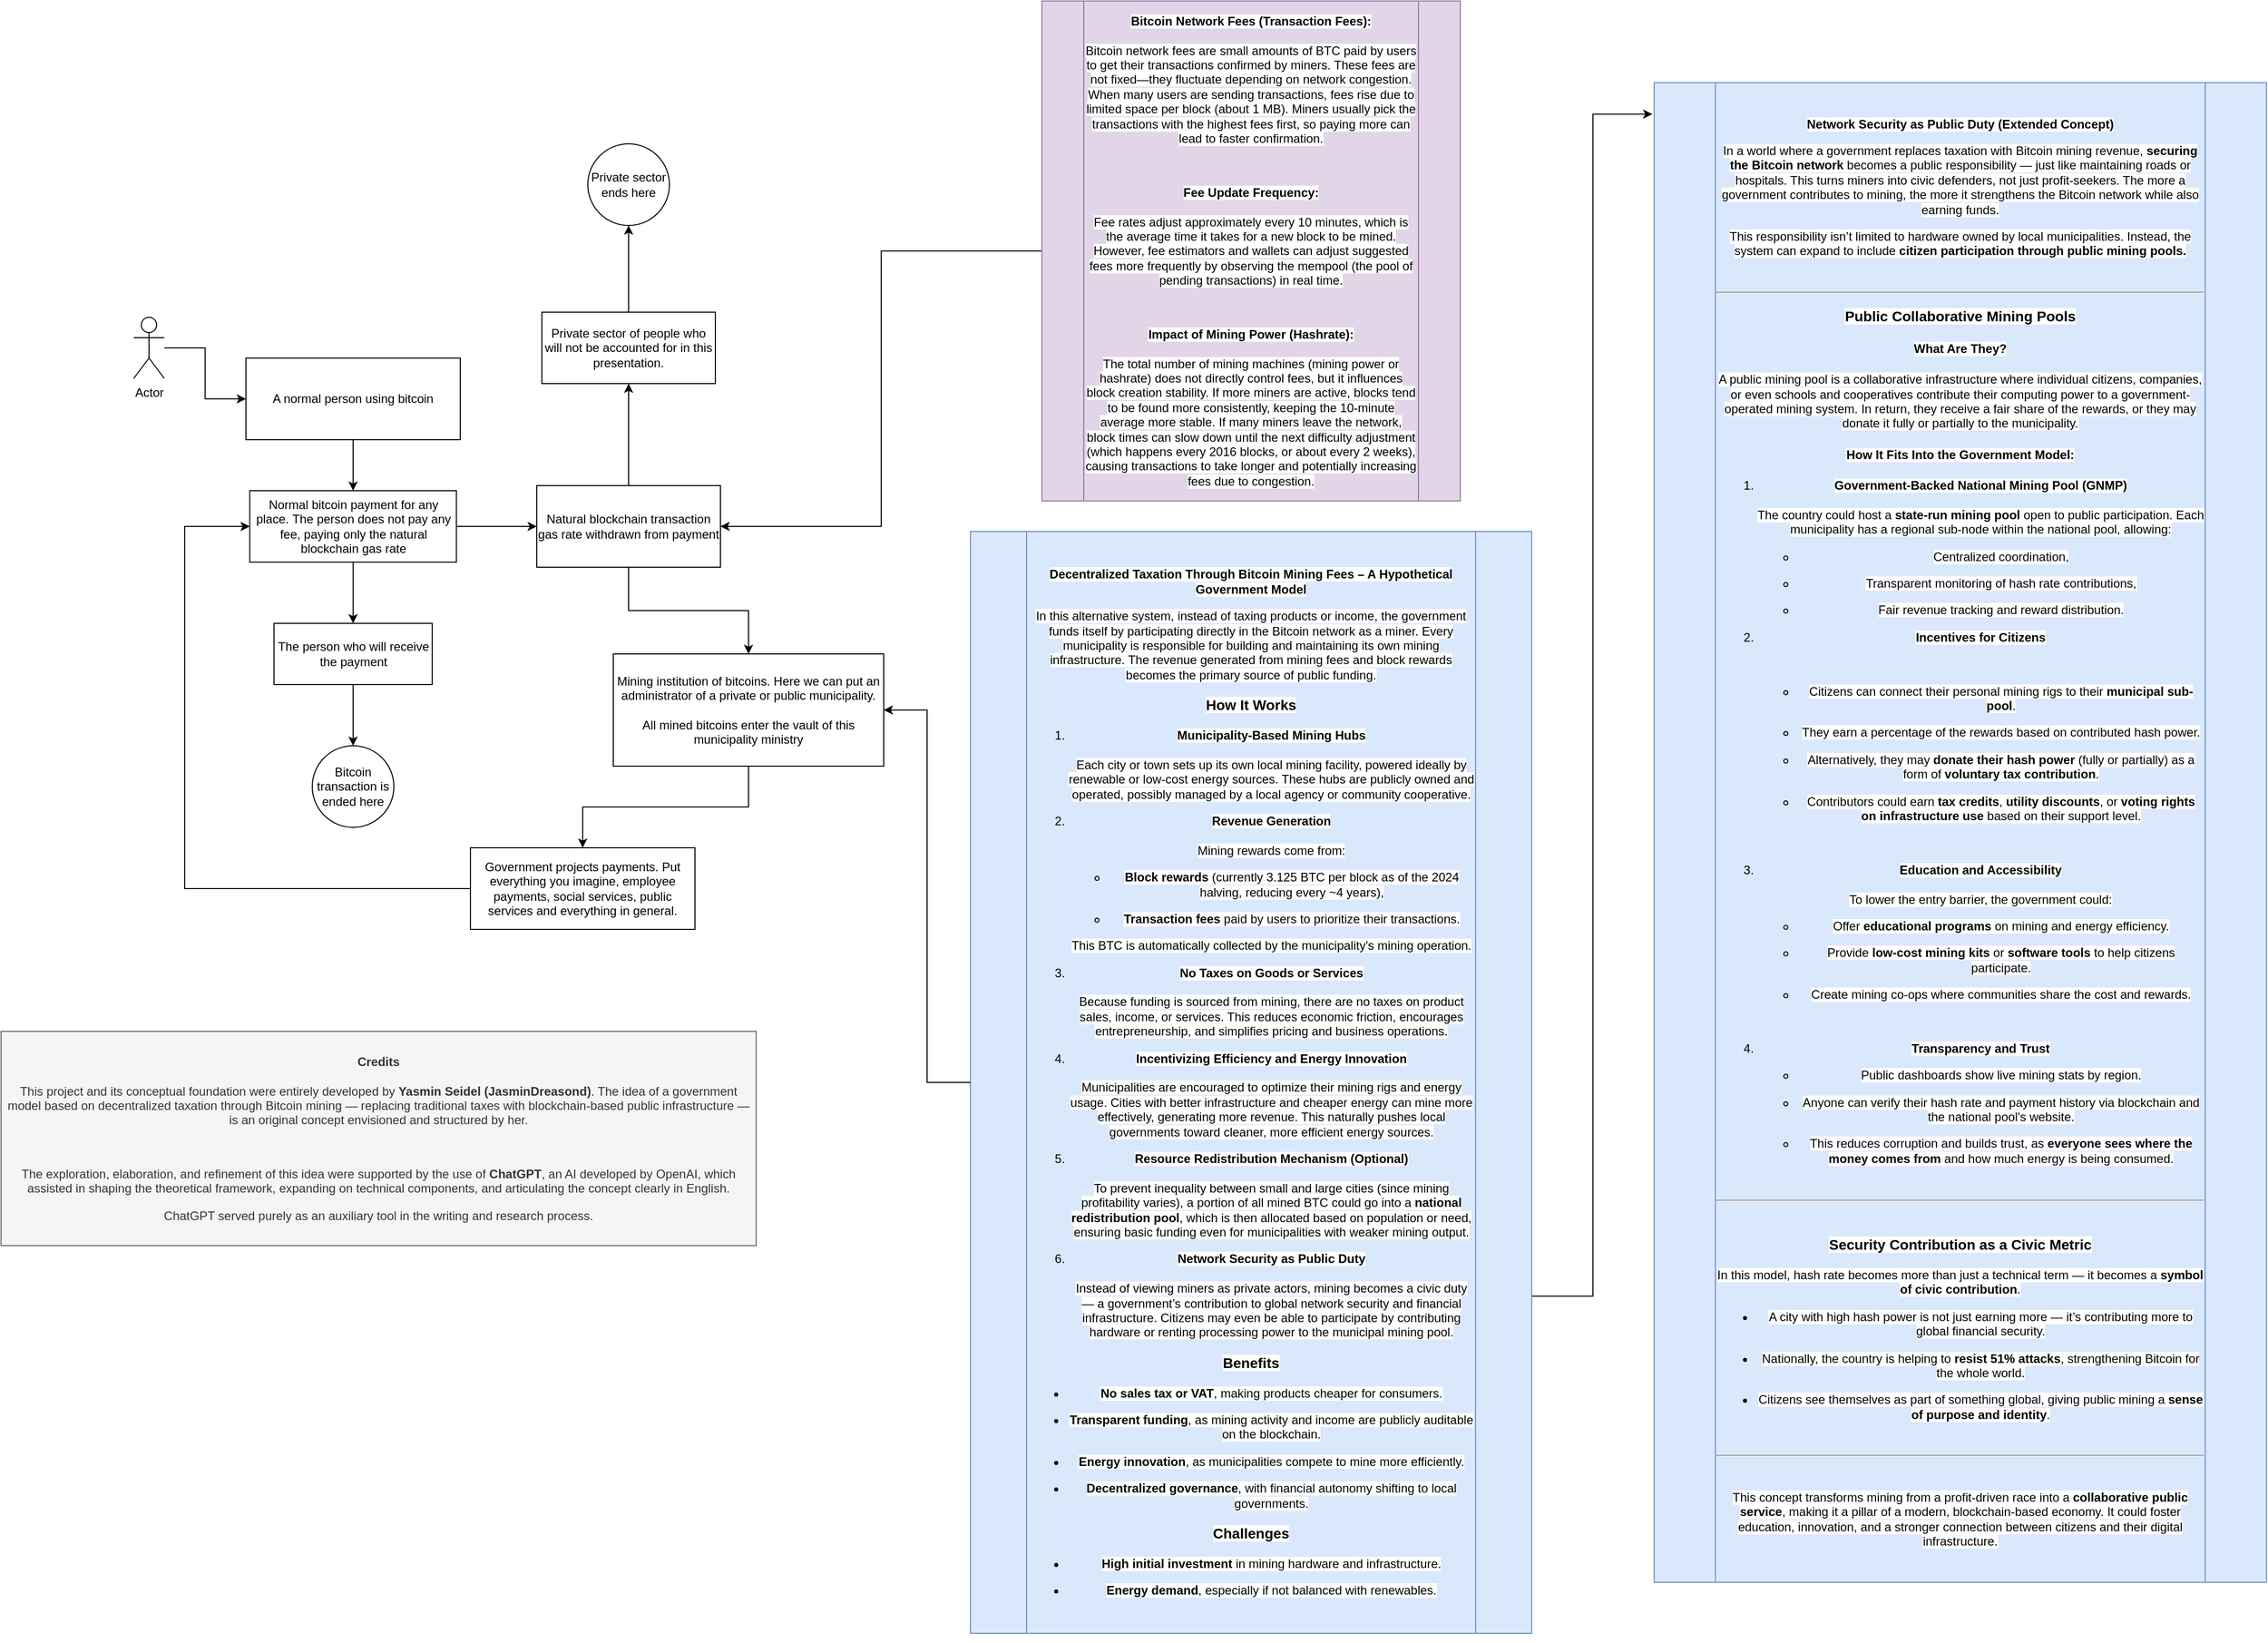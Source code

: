 <mxfile version="26.0.16">
  <diagram name="Page-1" id="_9h94Fa5iUUOn6h_M6oG">
    <mxGraphModel dx="2074" dy="1929" grid="1" gridSize="10" guides="1" tooltips="1" connect="1" arrows="1" fold="1" page="1" pageScale="1" pageWidth="850" pageHeight="1100" math="0" shadow="0">
      <root>
        <mxCell id="0" />
        <mxCell id="1" parent="0" />
        <mxCell id="l1Lvxhjas3BEqWuYBTaV-3" style="edgeStyle=orthogonalEdgeStyle;rounded=0;orthogonalLoop=1;jettySize=auto;html=1;entryX=0.5;entryY=0;entryDx=0;entryDy=0;" parent="1" source="l1Lvxhjas3BEqWuYBTaV-1" target="l1Lvxhjas3BEqWuYBTaV-2" edge="1">
          <mxGeometry relative="1" as="geometry" />
        </mxCell>
        <mxCell id="l1Lvxhjas3BEqWuYBTaV-1" value="A normal person using bitcoin" style="rounded=0;whiteSpace=wrap;html=1;" parent="1" vertex="1">
          <mxGeometry x="340" y="40" width="210" height="80" as="geometry" />
        </mxCell>
        <mxCell id="l1Lvxhjas3BEqWuYBTaV-5" style="edgeStyle=orthogonalEdgeStyle;rounded=0;orthogonalLoop=1;jettySize=auto;html=1;" parent="1" source="l1Lvxhjas3BEqWuYBTaV-2" target="l1Lvxhjas3BEqWuYBTaV-4" edge="1">
          <mxGeometry relative="1" as="geometry" />
        </mxCell>
        <mxCell id="l1Lvxhjas3BEqWuYBTaV-7" style="edgeStyle=orthogonalEdgeStyle;rounded=0;orthogonalLoop=1;jettySize=auto;html=1;entryX=0;entryY=0.5;entryDx=0;entryDy=0;" parent="1" source="l1Lvxhjas3BEqWuYBTaV-2" target="l1Lvxhjas3BEqWuYBTaV-6" edge="1">
          <mxGeometry relative="1" as="geometry" />
        </mxCell>
        <mxCell id="l1Lvxhjas3BEqWuYBTaV-2" value="Normal bitcoin payment for any place.&amp;nbsp;The person does not pay any fee,&amp;nbsp;paying only the natural blockchain gas rate" style="rounded=0;whiteSpace=wrap;html=1;" parent="1" vertex="1">
          <mxGeometry x="343.75" y="170" width="202.5" height="70" as="geometry" />
        </mxCell>
        <mxCell id="l1Lvxhjas3BEqWuYBTaV-18" style="edgeStyle=orthogonalEdgeStyle;rounded=0;orthogonalLoop=1;jettySize=auto;html=1;" parent="1" source="l1Lvxhjas3BEqWuYBTaV-4" target="l1Lvxhjas3BEqWuYBTaV-17" edge="1">
          <mxGeometry relative="1" as="geometry" />
        </mxCell>
        <mxCell id="l1Lvxhjas3BEqWuYBTaV-4" value="The person who will receive the payment" style="rounded=0;whiteSpace=wrap;html=1;" parent="1" vertex="1">
          <mxGeometry x="367.5" y="300" width="155" height="60" as="geometry" />
        </mxCell>
        <mxCell id="l1Lvxhjas3BEqWuYBTaV-9" style="edgeStyle=orthogonalEdgeStyle;rounded=0;orthogonalLoop=1;jettySize=auto;html=1;entryX=0.5;entryY=0;entryDx=0;entryDy=0;" parent="1" source="l1Lvxhjas3BEqWuYBTaV-6" target="l1Lvxhjas3BEqWuYBTaV-8" edge="1">
          <mxGeometry relative="1" as="geometry" />
        </mxCell>
        <mxCell id="l1Lvxhjas3BEqWuYBTaV-11" style="edgeStyle=orthogonalEdgeStyle;rounded=0;orthogonalLoop=1;jettySize=auto;html=1;entryX=0.5;entryY=1;entryDx=0;entryDy=0;" parent="1" source="l1Lvxhjas3BEqWuYBTaV-6" target="l1Lvxhjas3BEqWuYBTaV-10" edge="1">
          <mxGeometry relative="1" as="geometry" />
        </mxCell>
        <mxCell id="l1Lvxhjas3BEqWuYBTaV-6" value="Natural blockchain transaction gas rate withdrawn from payment" style="rounded=0;whiteSpace=wrap;html=1;" parent="1" vertex="1">
          <mxGeometry x="625" y="165" width="180" height="80" as="geometry" />
        </mxCell>
        <mxCell id="l1Lvxhjas3BEqWuYBTaV-23" style="edgeStyle=orthogonalEdgeStyle;rounded=0;orthogonalLoop=1;jettySize=auto;html=1;" parent="1" source="l1Lvxhjas3BEqWuYBTaV-8" target="l1Lvxhjas3BEqWuYBTaV-21" edge="1">
          <mxGeometry relative="1" as="geometry" />
        </mxCell>
        <mxCell id="l1Lvxhjas3BEqWuYBTaV-8" value="Mining institution of bitcoins. Here we can put an administrator of a private or public municipality.&lt;div&gt;&lt;br&gt;&lt;/div&gt;&lt;div&gt;All mined bitcoins enter the vault of this municipality&amp;nbsp;ministry&lt;/div&gt;" style="rounded=0;whiteSpace=wrap;html=1;" parent="1" vertex="1">
          <mxGeometry x="700" y="330" width="265" height="110" as="geometry" />
        </mxCell>
        <mxCell id="l1Lvxhjas3BEqWuYBTaV-13" style="edgeStyle=orthogonalEdgeStyle;rounded=0;orthogonalLoop=1;jettySize=auto;html=1;" parent="1" source="l1Lvxhjas3BEqWuYBTaV-10" target="l1Lvxhjas3BEqWuYBTaV-12" edge="1">
          <mxGeometry relative="1" as="geometry" />
        </mxCell>
        <mxCell id="l1Lvxhjas3BEqWuYBTaV-10" value="Private sector of people who will not be accounted for in this presentation." style="rounded=0;whiteSpace=wrap;html=1;" parent="1" vertex="1">
          <mxGeometry x="630" y="-5" width="170" height="70" as="geometry" />
        </mxCell>
        <mxCell id="l1Lvxhjas3BEqWuYBTaV-12" value="Private sector ends here" style="ellipse;whiteSpace=wrap;html=1;aspect=fixed;" parent="1" vertex="1">
          <mxGeometry x="675" y="-170" width="80" height="80" as="geometry" />
        </mxCell>
        <mxCell id="l1Lvxhjas3BEqWuYBTaV-16" style="edgeStyle=orthogonalEdgeStyle;rounded=0;orthogonalLoop=1;jettySize=auto;html=1;" parent="1" source="l1Lvxhjas3BEqWuYBTaV-15" target="l1Lvxhjas3BEqWuYBTaV-1" edge="1">
          <mxGeometry relative="1" as="geometry" />
        </mxCell>
        <mxCell id="l1Lvxhjas3BEqWuYBTaV-15" value="Actor" style="shape=umlActor;verticalLabelPosition=bottom;verticalAlign=top;html=1;outlineConnect=0;" parent="1" vertex="1">
          <mxGeometry x="230" width="30" height="60" as="geometry" />
        </mxCell>
        <mxCell id="l1Lvxhjas3BEqWuYBTaV-17" value="Bitcoin transaction is ended here" style="ellipse;whiteSpace=wrap;html=1;aspect=fixed;" parent="1" vertex="1">
          <mxGeometry x="405" y="420" width="80" height="80" as="geometry" />
        </mxCell>
        <mxCell id="l1Lvxhjas3BEqWuYBTaV-24" style="edgeStyle=orthogonalEdgeStyle;rounded=0;orthogonalLoop=1;jettySize=auto;html=1;entryX=0;entryY=0.5;entryDx=0;entryDy=0;" parent="1" source="l1Lvxhjas3BEqWuYBTaV-21" target="l1Lvxhjas3BEqWuYBTaV-2" edge="1">
          <mxGeometry relative="1" as="geometry">
            <Array as="points">
              <mxPoint x="280" y="560" />
              <mxPoint x="280" y="205" />
            </Array>
          </mxGeometry>
        </mxCell>
        <mxCell id="l1Lvxhjas3BEqWuYBTaV-21" value="Government projects payments.&amp;nbsp;Put everything you imagine, employee payments, social services, public services and everything in general." style="rounded=0;whiteSpace=wrap;html=1;" parent="1" vertex="1">
          <mxGeometry x="560" y="520" width="220" height="80" as="geometry" />
        </mxCell>
        <mxCell id="l1Lvxhjas3BEqWuYBTaV-26" style="edgeStyle=orthogonalEdgeStyle;rounded=0;orthogonalLoop=1;jettySize=auto;html=1;" parent="1" source="l1Lvxhjas3BEqWuYBTaV-25" target="l1Lvxhjas3BEqWuYBTaV-6" edge="1">
          <mxGeometry relative="1" as="geometry" />
        </mxCell>
        <mxCell id="l1Lvxhjas3BEqWuYBTaV-25" value="&lt;div&gt;&lt;p class=&quot;&quot; data-end=&quot;581&quot; data-start=&quot;144&quot;&gt;&lt;span style=&quot;background-color: light-dark(#ffffff, var(--ge-dark-color, #121212));&quot;&gt;&lt;strong data-end=&quot;188&quot; data-start=&quot;144&quot;&gt;Bitcoin Network Fees (Transaction Fees):&lt;/strong&gt;&lt;br data-end=&quot;191&quot; data-start=&quot;188&quot;&gt;&lt;br&gt;Bitcoin network fees are small amounts of BTC paid by users to get their transactions confirmed by miners. These fees are not fixed—they fluctuate depending on network congestion. When many users are sending transactions, fees rise due to limited space per block (about 1 MB). Miners usually pick the transactions with the highest fees first, so paying more can lead to faster confirmation.&lt;/span&gt;&lt;/p&gt;&lt;span style=&quot;background-color: light-dark(#ffffff, var(--ge-dark-color, #121212));&quot;&gt;&lt;br&gt;&lt;/span&gt;&lt;p class=&quot;&quot; data-end=&quot;875&quot; data-start=&quot;583&quot;&gt;&lt;span style=&quot;background-color: light-dark(#ffffff, var(--ge-dark-color, #121212));&quot;&gt;&lt;strong data-end=&quot;608&quot; data-start=&quot;583&quot;&gt;Fee Update Frequency:&lt;/strong&gt;&lt;br data-end=&quot;611&quot; data-start=&quot;608&quot;&gt;&lt;br&gt;Fee rates adjust approximately every 10 minutes, which is the average time it takes for a new block to be mined. However, fee estimators and wallets can adjust suggested fees more frequently by observing the mempool (the pool of pending transactions) in real time.&lt;/span&gt;&lt;/p&gt;&lt;span style=&quot;background-color: light-dark(#ffffff, var(--ge-dark-color, #121212));&quot;&gt;&lt;br&gt;&lt;/span&gt;&lt;p class=&quot;&quot; data-end=&quot;1412&quot; data-start=&quot;877&quot;&gt;&lt;span style=&quot;background-color: light-dark(#ffffff, var(--ge-dark-color, #121212));&quot;&gt;&lt;strong data-end=&quot;915&quot; data-start=&quot;877&quot;&gt;Impact of Mining Power (Hashrate):&lt;/strong&gt;&lt;br data-end=&quot;918&quot; data-start=&quot;915&quot;&gt;&lt;br&gt;The total number of mining machines (mining power or hashrate) does not directly control fees, but it influences block creation stability. If more miners are active, blocks tend to be found more consistently, keeping the 10-minute average more stable. If many miners leave the network, block times can slow down until the next difficulty adjustment (which happens every 2016 blocks, or about every 2 weeks), causing transactions to take longer and potentially increasing fees due to congestion.&lt;/span&gt;&lt;/p&gt;&lt;/div&gt;" style="shape=process;whiteSpace=wrap;html=1;backgroundOutline=1;fillColor=#e1d5e7;strokeColor=#9673a6;" parent="1" vertex="1">
          <mxGeometry x="1120" y="-310" width="410" height="490" as="geometry" />
        </mxCell>
        <mxCell id="l1Lvxhjas3BEqWuYBTaV-32" style="edgeStyle=orthogonalEdgeStyle;rounded=0;orthogonalLoop=1;jettySize=auto;html=1;exitX=0.997;exitY=0.694;exitDx=0;exitDy=0;exitPerimeter=0;entryX=-0.003;entryY=0.021;entryDx=0;entryDy=0;entryPerimeter=0;" parent="1" source="l1Lvxhjas3BEqWuYBTaV-27" target="l1Lvxhjas3BEqWuYBTaV-31" edge="1">
          <mxGeometry relative="1" as="geometry" />
        </mxCell>
        <mxCell id="l1Lvxhjas3BEqWuYBTaV-27" value="&lt;p class=&quot;&quot; data-end=&quot;260&quot; data-start=&quot;172&quot;&gt;&lt;strong style=&quot;background-color: light-dark(#ffffff, var(--ge-dark-color, #121212));&quot; data-end=&quot;260&quot; data-start=&quot;172&quot;&gt;Decentralized Taxation Through Bitcoin Mining Fees – A Hypothetical Government Model&lt;/strong&gt;&lt;/p&gt;&lt;p class=&quot;&quot; data-end=&quot;613&quot; data-start=&quot;262&quot;&gt;&lt;span style=&quot;background-color: light-dark(#ffffff, var(--ge-dark-color, #121212));&quot;&gt;In this alternative system, instead of taxing products or income, the government funds itself by participating directly in the Bitcoin network as a miner. Every municipality is responsible for building and maintaining its own mining infrastructure. The revenue generated from mining fees and block rewards becomes the primary source of public funding.&lt;/span&gt;&lt;/p&gt;&lt;h3 class=&quot;&quot; data-end=&quot;635&quot; data-start=&quot;615&quot;&gt;&lt;strong style=&quot;background-color: light-dark(#ffffff, var(--ge-dark-color, #121212));&quot; data-end=&quot;635&quot; data-start=&quot;619&quot;&gt;How It Works&lt;/strong&gt;&lt;/h3&gt;&lt;ol data-end=&quot;2541&quot; data-start=&quot;637&quot;&gt;&lt;li class=&quot;&quot; data-end=&quot;898&quot; data-start=&quot;637&quot;&gt;&lt;p class=&quot;&quot; data-end=&quot;898&quot; data-start=&quot;640&quot;&gt;&lt;span style=&quot;background-color: light-dark(#ffffff, var(--ge-dark-color, #121212));&quot;&gt;&lt;strong data-end=&quot;674&quot; data-start=&quot;640&quot;&gt;Municipality-Based Mining Hubs&lt;/strong&gt;&lt;br data-end=&quot;677&quot; data-start=&quot;674&quot;&gt;&lt;br&gt;Each city or town sets up its own local mining facility, powered ideally by renewable or low-cost energy sources. These hubs are publicly owned and operated, possibly managed by a local agency or community cooperative.&lt;/span&gt;&lt;/p&gt;&lt;/li&gt;&lt;li class=&quot;&quot; data-end=&quot;1291&quot; data-start=&quot;900&quot;&gt;&lt;p class=&quot;&quot; data-end=&quot;956&quot; data-start=&quot;903&quot;&gt;&lt;span style=&quot;background-color: light-dark(#ffffff, var(--ge-dark-color, #121212));&quot;&gt;&lt;strong data-end=&quot;925&quot; data-start=&quot;903&quot;&gt;Revenue Generation&lt;/strong&gt;&lt;br data-end=&quot;928&quot; data-start=&quot;925&quot;&gt;&lt;br&gt;Mining rewards come from:&lt;/span&gt;&lt;/p&gt;&lt;ul data-end=&quot;1134&quot; data-start=&quot;960&quot;&gt;&lt;li class=&quot;&quot; data-end=&quot;1060&quot; data-start=&quot;960&quot;&gt;&lt;p class=&quot;&quot; data-end=&quot;1060&quot; data-start=&quot;962&quot;&gt;&lt;span style=&quot;background-color: light-dark(#ffffff, var(--ge-dark-color, #121212));&quot;&gt;&lt;strong data-end=&quot;979&quot; data-start=&quot;962&quot;&gt;Block rewards&lt;/strong&gt; (currently 3.125 BTC per block as of the 2024 halving, reducing every ~4 years),&lt;/span&gt;&lt;/p&gt;&lt;/li&gt;&lt;li class=&quot;&quot; data-end=&quot;1134&quot; data-start=&quot;1064&quot;&gt;&lt;p class=&quot;&quot; data-end=&quot;1134&quot; data-start=&quot;1066&quot;&gt;&lt;span style=&quot;background-color: light-dark(#ffffff, var(--ge-dark-color, #121212));&quot;&gt;&lt;strong data-end=&quot;1086&quot; data-start=&quot;1066&quot;&gt;Transaction fees&lt;/strong&gt; paid by users to prioritize their transactions.&lt;/span&gt;&lt;/p&gt;&lt;/li&gt;&lt;/ul&gt;&lt;p class=&quot;&quot; data-end=&quot;1291&quot; data-start=&quot;1139&quot;&gt;&lt;span style=&quot;background-color: light-dark(#ffffff, var(--ge-dark-color, #121212));&quot;&gt;This BTC is automatically collected by the municipality&#39;s mining operation.&lt;/span&gt;&lt;/p&gt;&lt;/li&gt;&lt;li class=&quot;&quot; data-end=&quot;1541&quot; data-start=&quot;1293&quot;&gt;&lt;p class=&quot;&quot; data-end=&quot;1541&quot; data-start=&quot;1296&quot;&gt;&lt;span style=&quot;background-color: light-dark(#ffffff, var(--ge-dark-color, #121212));&quot;&gt;&lt;strong data-end=&quot;1329&quot; data-start=&quot;1296&quot;&gt;No Taxes on Goods or Services&lt;/strong&gt;&lt;br data-end=&quot;1332&quot; data-start=&quot;1329&quot;&gt;&lt;br&gt;Because funding is sourced from mining, there are no taxes on product sales, income, or services. This reduces economic friction, encourages entrepreneurship, and simplifies pricing and business operations.&lt;/span&gt;&lt;/p&gt;&lt;/li&gt;&lt;li class=&quot;&quot; data-end=&quot;1871&quot; data-start=&quot;1543&quot;&gt;&lt;p class=&quot;&quot; data-end=&quot;1871&quot; data-start=&quot;1546&quot;&gt;&lt;span style=&quot;background-color: light-dark(#ffffff, var(--ge-dark-color, #121212));&quot;&gt;&lt;strong data-end=&quot;1596&quot; data-start=&quot;1546&quot;&gt;Incentivizing Efficiency and Energy Innovation&lt;/strong&gt;&lt;br data-end=&quot;1599&quot; data-start=&quot;1596&quot;&gt;&lt;br&gt;Municipalities are encouraged to optimize their mining rigs and energy usage. Cities with better infrastructure and cheaper energy can mine more effectively, generating more revenue. This naturally pushes local governments toward cleaner, more efficient energy sources.&lt;/span&gt;&lt;/p&gt;&lt;/li&gt;&lt;li class=&quot;&quot; data-end=&quot;2212&quot; data-start=&quot;1873&quot;&gt;&lt;p class=&quot;&quot; data-end=&quot;2212&quot; data-start=&quot;1876&quot;&gt;&lt;span style=&quot;background-color: light-dark(#ffffff, var(--ge-dark-color, #121212));&quot;&gt;&lt;strong data-end=&quot;1913&quot; data-start=&quot;1876&quot;&gt;Resource Redistribution Mechanism (Optional)&lt;/strong&gt;&lt;br data-end=&quot;1916&quot; data-start=&quot;1913&quot;&gt;&lt;br&gt;To prevent inequality between small and large cities (since mining profitability varies), a portion of all mined BTC could go into a &lt;strong data-end=&quot;2084&quot; data-start=&quot;2052&quot;&gt;national redistribution pool&lt;/strong&gt;, which is then allocated based on population or need, ensuring basic funding even for municipalities with weaker mining output.&lt;/span&gt;&lt;/p&gt;&lt;/li&gt;&lt;li class=&quot;&quot; data-end=&quot;2541&quot; data-start=&quot;2214&quot;&gt;&lt;p class=&quot;&quot; data-end=&quot;2541&quot; data-start=&quot;2217&quot;&gt;&lt;span style=&quot;background-color: light-dark(#ffffff, var(--ge-dark-color, #121212));&quot;&gt;&lt;strong data-end=&quot;2252&quot; data-start=&quot;2217&quot;&gt;Network Security as Public Duty&lt;/strong&gt;&lt;br data-end=&quot;2255&quot; data-start=&quot;2252&quot;&gt;&lt;br&gt;Instead of viewing miners as private actors, mining becomes a civic duty — a government’s contribution to global network security and financial infrastructure. Citizens may even be able to participate by contributing hardware or renting processing power to the municipal mining pool.&lt;/span&gt;&lt;/p&gt;&lt;/li&gt;&lt;/ol&gt;&lt;h3 class=&quot;&quot; data-end=&quot;2559&quot; data-start=&quot;2543&quot;&gt;&lt;strong style=&quot;background-color: light-dark(#ffffff, var(--ge-dark-color, #121212));&quot; data-end=&quot;2559&quot; data-start=&quot;2547&quot;&gt;Benefits&lt;/strong&gt;&lt;/h3&gt;&lt;ul data-end=&quot;2889&quot; data-start=&quot;2561&quot;&gt;&lt;li class=&quot;&quot; data-end=&quot;2626&quot; data-start=&quot;2561&quot;&gt;&lt;p class=&quot;&quot; data-end=&quot;2626&quot; data-start=&quot;2563&quot;&gt;&lt;span style=&quot;background-color: light-dark(#ffffff, var(--ge-dark-color, #121212));&quot;&gt;&lt;strong data-end=&quot;2586&quot; data-start=&quot;2563&quot;&gt;No sales tax or VAT&lt;/strong&gt;, making products cheaper for consumers.&lt;/span&gt;&lt;/p&gt;&lt;/li&gt;&lt;li class=&quot;&quot; data-end=&quot;2725&quot; data-start=&quot;2627&quot;&gt;&lt;p class=&quot;&quot; data-end=&quot;2725&quot; data-start=&quot;2629&quot;&gt;&lt;span style=&quot;background-color: light-dark(#ffffff, var(--ge-dark-color, #121212));&quot;&gt;&lt;strong data-end=&quot;2652&quot; data-start=&quot;2629&quot;&gt;Transparent funding&lt;/strong&gt;, as mining activity and income are publicly auditable on the blockchain.&lt;/span&gt;&lt;/p&gt;&lt;/li&gt;&lt;li class=&quot;&quot; data-end=&quot;2802&quot; data-start=&quot;2726&quot;&gt;&lt;p class=&quot;&quot; data-end=&quot;2802&quot; data-start=&quot;2728&quot;&gt;&lt;span style=&quot;background-color: light-dark(#ffffff, var(--ge-dark-color, #121212));&quot;&gt;&lt;strong data-end=&quot;2749&quot; data-start=&quot;2728&quot;&gt;Energy innovation&lt;/strong&gt;, as municipalities compete to mine more efficiently.&lt;/span&gt;&lt;/p&gt;&lt;/li&gt;&lt;li class=&quot;&quot; data-end=&quot;2889&quot; data-start=&quot;2803&quot;&gt;&lt;p class=&quot;&quot; data-end=&quot;2889&quot; data-start=&quot;2805&quot;&gt;&lt;span style=&quot;background-color: light-dark(#ffffff, var(--ge-dark-color, #121212));&quot;&gt;&lt;strong data-end=&quot;2833&quot; data-start=&quot;2805&quot;&gt;Decentralized governance&lt;/strong&gt;, with financial autonomy shifting to local governments.&lt;/span&gt;&lt;/p&gt;&lt;/li&gt;&lt;/ul&gt;&lt;h3 class=&quot;&quot; data-end=&quot;2909&quot; data-start=&quot;2891&quot;&gt;&lt;strong style=&quot;background-color: light-dark(#ffffff, var(--ge-dark-color, #121212));&quot; data-end=&quot;2909&quot; data-start=&quot;2895&quot;&gt;Challenges&lt;/strong&gt;&lt;/h3&gt;&lt;ul data-end=&quot;3168&quot; data-start=&quot;2911&quot;&gt;&lt;li class=&quot;&quot; data-end=&quot;2979&quot; data-start=&quot;2911&quot;&gt;&lt;p class=&quot;&quot; data-end=&quot;2979&quot; data-start=&quot;2913&quot;&gt;&lt;span style=&quot;background-color: light-dark(#ffffff, var(--ge-dark-color, #121212));&quot;&gt;&lt;strong data-end=&quot;2940&quot; data-start=&quot;2913&quot;&gt;High initial investment&lt;/strong&gt; in mining hardware and infrastructure.&lt;/span&gt;&lt;/p&gt;&lt;/li&gt;&lt;li class=&quot;&quot; data-end=&quot;3044&quot; data-start=&quot;2980&quot;&gt;&lt;p class=&quot;&quot; data-end=&quot;3044&quot; data-start=&quot;2982&quot;&gt;&lt;span style=&quot;background-color: light-dark(#ffffff, var(--ge-dark-color, #121212));&quot;&gt;&lt;strong style=&quot;&quot; data-end=&quot;2999&quot; data-start=&quot;2982&quot;&gt;Energy demand&lt;/strong&gt;, especially if not balanced with renewables.&lt;/span&gt;&lt;/p&gt;&lt;/li&gt;&lt;/ul&gt;" style="shape=process;whiteSpace=wrap;html=1;backgroundOutline=1;fillColor=#dae8fc;strokeColor=#6c8ebf;" parent="1" vertex="1">
          <mxGeometry x="1050" y="210" width="550" height="1080" as="geometry" />
        </mxCell>
        <mxCell id="l1Lvxhjas3BEqWuYBTaV-28" style="edgeStyle=orthogonalEdgeStyle;rounded=0;orthogonalLoop=1;jettySize=auto;html=1;" parent="1" source="l1Lvxhjas3BEqWuYBTaV-27" target="l1Lvxhjas3BEqWuYBTaV-8" edge="1">
          <mxGeometry relative="1" as="geometry" />
        </mxCell>
        <mxCell id="l1Lvxhjas3BEqWuYBTaV-29" style="edgeStyle=orthogonalEdgeStyle;rounded=0;orthogonalLoop=1;jettySize=auto;html=1;exitX=0.5;exitY=1;exitDx=0;exitDy=0;" parent="1" source="l1Lvxhjas3BEqWuYBTaV-27" target="l1Lvxhjas3BEqWuYBTaV-27" edge="1">
          <mxGeometry relative="1" as="geometry" />
        </mxCell>
        <mxCell id="l1Lvxhjas3BEqWuYBTaV-31" value="&lt;p&gt;&lt;strong style=&quot;color: light-dark(rgb(0, 0, 0), rgb(255, 255, 255)); background-color: light-dark(#ffffff, var(--ge-dark-color, #121212));&quot;&gt;Network Security as Public Duty (Extended Concept)&lt;/strong&gt;&lt;/p&gt;&lt;p&gt;&lt;span style=&quot;background-color: light-dark(#ffffff, var(--ge-dark-color, #121212));&quot;&gt;In a world where a government replaces taxation with Bitcoin mining revenue, &lt;strong&gt;securing the Bitcoin network&lt;/strong&gt; becomes a public responsibility — just like maintaining roads or hospitals. This turns miners into civic defenders, not just profit-seekers. The more a government contributes to mining, the more it strengthens the Bitcoin network while also earning funds.&lt;/span&gt;&lt;/p&gt;&lt;p&gt;&lt;span style=&quot;background-color: light-dark(#ffffff, var(--ge-dark-color, #121212));&quot;&gt;This responsibility isn’t limited to hardware owned by local municipalities. Instead, the system can expand to include &lt;strong&gt;citizen participation through public mining pools.&lt;/strong&gt;&lt;/span&gt;&lt;/p&gt;&lt;span style=&quot;background-color: light-dark(#ffffff, var(--ge-dark-color, #121212));&quot;&gt;&lt;br&gt;&lt;/span&gt;&lt;hr&gt;&lt;h3&gt;&lt;strong style=&quot;background-color: light-dark(#ffffff, var(--ge-dark-color, #121212));&quot;&gt;Public Collaborative Mining Pools&lt;/strong&gt;&lt;/h3&gt;&lt;h4&gt;&lt;strong style=&quot;background-color: light-dark(#ffffff, var(--ge-dark-color, #121212));&quot;&gt;What Are They?&lt;/strong&gt;&lt;/h4&gt;&lt;p&gt;&lt;span style=&quot;background-color: light-dark(#ffffff, var(--ge-dark-color, #121212));&quot;&gt;A public mining pool is a collaborative infrastructure where individual citizens, companies, or even schools and cooperatives contribute their computing power to a government-operated mining system. In return, they receive a fair share of the rewards, or they may donate it fully or partially to the municipality.&lt;/span&gt;&lt;/p&gt;&lt;h4&gt;&lt;strong style=&quot;background-color: light-dark(#ffffff, var(--ge-dark-color, #121212));&quot;&gt;How It Fits Into the Government Model:&lt;/strong&gt;&lt;/h4&gt;&lt;ol&gt;&lt;li&gt;&lt;p&gt;&lt;span style=&quot;background-color: light-dark(#ffffff, var(--ge-dark-color, #121212));&quot;&gt;&lt;strong&gt;Government-Backed National Mining Pool (GNMP)&lt;/strong&gt;&lt;br&gt;&lt;br&gt;The country could host a &lt;strong&gt;state-run mining pool&lt;/strong&gt; open to public participation. Each municipality has a regional sub-node within the national pool, allowing:&lt;/span&gt;&lt;/p&gt;&lt;ul&gt;&lt;li&gt;&lt;p&gt;&lt;span style=&quot;background-color: light-dark(#ffffff, var(--ge-dark-color, #121212));&quot;&gt;Centralized coordination,&lt;/span&gt;&lt;/p&gt;&lt;/li&gt;&lt;li&gt;&lt;p&gt;&lt;span style=&quot;background-color: light-dark(#ffffff, var(--ge-dark-color, #121212));&quot;&gt;Transparent monitoring of hash rate contributions,&lt;/span&gt;&lt;/p&gt;&lt;/li&gt;&lt;li&gt;&lt;p&gt;&lt;span style=&quot;background-color: light-dark(#ffffff, var(--ge-dark-color, #121212));&quot;&gt;Fair revenue tracking and reward distribution.&lt;/span&gt;&lt;/p&gt;&lt;/li&gt;&lt;/ul&gt;&lt;/li&gt;&lt;li&gt;&lt;p&gt;&lt;strong style=&quot;background-color: light-dark(#ffffff, var(--ge-dark-color, #121212));&quot;&gt;Incentives for Citizens&lt;/strong&gt;&lt;/p&gt;&lt;span style=&quot;background-color: light-dark(#ffffff, var(--ge-dark-color, #121212));&quot;&gt;&lt;br&gt;&lt;/span&gt;&lt;ul&gt;&lt;li&gt;&lt;p&gt;&lt;span style=&quot;background-color: light-dark(#ffffff, var(--ge-dark-color, #121212));&quot;&gt;Citizens can connect their personal mining rigs to their &lt;strong&gt;municipal sub-pool&lt;/strong&gt;.&lt;/span&gt;&lt;/p&gt;&lt;/li&gt;&lt;li&gt;&lt;p&gt;&lt;span style=&quot;background-color: light-dark(#ffffff, var(--ge-dark-color, #121212));&quot;&gt;They earn a percentage of the rewards based on contributed hash power.&lt;/span&gt;&lt;/p&gt;&lt;/li&gt;&lt;li&gt;&lt;p&gt;&lt;span style=&quot;background-color: light-dark(#ffffff, var(--ge-dark-color, #121212));&quot;&gt;Alternatively, they may &lt;strong&gt;donate their hash power&lt;/strong&gt; (fully or partially) as a form of &lt;strong&gt;voluntary tax contribution&lt;/strong&gt;.&lt;/span&gt;&lt;/p&gt;&lt;/li&gt;&lt;li&gt;&lt;p&gt;&lt;span style=&quot;background-color: light-dark(#ffffff, var(--ge-dark-color, #121212));&quot;&gt;Contributors could earn &lt;strong&gt;tax credits&lt;/strong&gt;, &lt;strong&gt;utility discounts&lt;/strong&gt;, or &lt;strong&gt;voting rights on infrastructure use&lt;/strong&gt; based on their support level.&lt;/span&gt;&lt;/p&gt;&lt;/li&gt;&lt;/ul&gt;&lt;/li&gt;&lt;span style=&quot;background-color: light-dark(#ffffff, var(--ge-dark-color, #121212));&quot;&gt;&lt;br&gt;&lt;/span&gt;&lt;li&gt;&lt;p&gt;&lt;span style=&quot;background-color: light-dark(#ffffff, var(--ge-dark-color, #121212));&quot;&gt;&lt;strong&gt;Education and Accessibility&lt;/strong&gt;&lt;br&gt;&lt;br&gt;To lower the entry barrier, the government could:&lt;/span&gt;&lt;/p&gt;&lt;ul&gt;&lt;li&gt;&lt;p&gt;&lt;span style=&quot;background-color: light-dark(#ffffff, var(--ge-dark-color, #121212));&quot;&gt;Offer &lt;strong&gt;educational programs&lt;/strong&gt; on mining and energy efficiency.&lt;/span&gt;&lt;/p&gt;&lt;/li&gt;&lt;li&gt;&lt;p&gt;&lt;span style=&quot;background-color: light-dark(#ffffff, var(--ge-dark-color, #121212));&quot;&gt;Provide &lt;strong&gt;low-cost mining kits&lt;/strong&gt; or &lt;strong&gt;software tools&lt;/strong&gt; to help citizens participate.&lt;/span&gt;&lt;/p&gt;&lt;/li&gt;&lt;li&gt;&lt;p&gt;&lt;span style=&quot;background-color: light-dark(#ffffff, var(--ge-dark-color, #121212));&quot;&gt;Create mining co-ops where communities share the cost and rewards.&lt;/span&gt;&lt;/p&gt;&lt;/li&gt;&lt;/ul&gt;&lt;/li&gt;&lt;span style=&quot;background-color: light-dark(#ffffff, var(--ge-dark-color, #121212));&quot;&gt;&lt;br&gt;&lt;/span&gt;&lt;li&gt;&lt;p&gt;&lt;strong style=&quot;background-color: light-dark(#ffffff, var(--ge-dark-color, #121212));&quot;&gt;Transparency and Trust&lt;/strong&gt;&lt;/p&gt;&lt;ul&gt;&lt;li&gt;&lt;p&gt;&lt;span style=&quot;background-color: light-dark(#ffffff, var(--ge-dark-color, #121212));&quot;&gt;Public dashboards show live mining stats by region.&lt;/span&gt;&lt;/p&gt;&lt;/li&gt;&lt;li&gt;&lt;p&gt;&lt;span style=&quot;background-color: light-dark(#ffffff, var(--ge-dark-color, #121212));&quot;&gt;Anyone can verify their hash rate and payment history via blockchain and the national pool&#39;s website.&lt;/span&gt;&lt;/p&gt;&lt;/li&gt;&lt;li&gt;&lt;p&gt;&lt;span style=&quot;background-color: light-dark(#ffffff, var(--ge-dark-color, #121212));&quot;&gt;This reduces corruption and builds trust, as &lt;strong&gt;everyone sees where the money comes from&lt;/strong&gt; and how much energy is being consumed.&lt;/span&gt;&lt;/p&gt;&lt;/li&gt;&lt;/ul&gt;&lt;/li&gt;&lt;/ol&gt;&lt;span style=&quot;background-color: light-dark(#ffffff, var(--ge-dark-color, #121212));&quot;&gt;&lt;br&gt;&lt;/span&gt;&lt;hr&gt;&lt;span style=&quot;background-color: light-dark(#ffffff, var(--ge-dark-color, #121212));&quot;&gt;&lt;br&gt;&lt;/span&gt;&lt;h3&gt;&lt;strong style=&quot;background-color: light-dark(#ffffff, var(--ge-dark-color, #121212));&quot;&gt;Security Contribution as a Civic Metric&lt;/strong&gt;&lt;/h3&gt;&lt;p&gt;&lt;span style=&quot;background-color: light-dark(#ffffff, var(--ge-dark-color, #121212));&quot;&gt;In this model, hash rate becomes more than just a technical term — it becomes a &lt;strong&gt;symbol of civic contribution&lt;/strong&gt;.&lt;/span&gt;&lt;/p&gt;&lt;ul&gt;&lt;li&gt;&lt;p&gt;&lt;span style=&quot;background-color: light-dark(#ffffff, var(--ge-dark-color, #121212));&quot;&gt;A city with high hash power is not just earning more — it’s contributing more to global financial security.&lt;/span&gt;&lt;/p&gt;&lt;/li&gt;&lt;li&gt;&lt;p&gt;&lt;span style=&quot;background-color: light-dark(#ffffff, var(--ge-dark-color, #121212));&quot;&gt;Nationally, the country is helping to &lt;strong&gt;resist 51% attacks&lt;/strong&gt;, strengthening Bitcoin for the whole world.&lt;/span&gt;&lt;/p&gt;&lt;/li&gt;&lt;li&gt;&lt;p&gt;&lt;span style=&quot;background-color: light-dark(#ffffff, var(--ge-dark-color, #121212));&quot;&gt;Citizens see themselves as part of something global, giving public mining a &lt;strong&gt;sense of purpose and identity&lt;/strong&gt;.&lt;/span&gt;&lt;/p&gt;&lt;/li&gt;&lt;/ul&gt;&lt;span style=&quot;background-color: light-dark(#ffffff, var(--ge-dark-color, #121212));&quot;&gt;&lt;br&gt;&lt;/span&gt;&lt;hr&gt;&lt;span style=&quot;background-color: light-dark(#ffffff, var(--ge-dark-color, #121212));&quot;&gt;&lt;br&gt;&lt;/span&gt;&lt;p&gt;&lt;span style=&quot;background-color: light-dark(#ffffff, var(--ge-dark-color, #121212));&quot;&gt;This concept transforms mining from a profit-driven race into a &lt;strong&gt;collaborative public service&lt;/strong&gt;, making it a pillar of a modern, blockchain-based economy. It could foster education, innovation, and a stronger connection between citizens and their digital infrastructure.&lt;/span&gt;&lt;/p&gt;" style="shape=process;whiteSpace=wrap;html=1;backgroundOutline=1;fillColor=#dae8fc;strokeColor=#6c8ebf;" parent="1" vertex="1">
          <mxGeometry x="1720" y="-230" width="600" height="1470" as="geometry" />
        </mxCell>
        <mxCell id="l1Lvxhjas3BEqWuYBTaV-36" value="&lt;p class=&quot;&quot; data-end=&quot;501&quot; data-start=&quot;151&quot;&gt;&lt;strong data-end=&quot;162&quot; data-start=&quot;151&quot;&gt;Credits&lt;/strong&gt;&lt;br data-end=&quot;165&quot; data-start=&quot;162&quot;&gt;&lt;br&gt;This project and its conceptual foundation were entirely developed by &lt;strong data-end=&quot;281&quot; data-start=&quot;247&quot;&gt;Yasmin Seidel (JasminDreasond)&lt;/strong&gt;. The idea of a government model based on decentralized taxation through Bitcoin mining — replacing traditional taxes with blockchain-based public infrastructure — is an original concept envisioned and structured by her.&lt;/p&gt;&lt;br&gt;&lt;p class=&quot;&quot; data-end=&quot;766&quot; data-start=&quot;503&quot;&gt;The exploration, elaboration, and refinement of this idea were supported by the use of &lt;strong data-end=&quot;601&quot; data-start=&quot;590&quot;&gt;ChatGPT&lt;/strong&gt;, an AI developed by OpenAI, which assisted in shaping the theoretical framework, expanding on technical components, and articulating the concept clearly in English.&lt;/p&gt;&lt;p class=&quot;&quot; data-end=&quot;920&quot; data-start=&quot;768&quot;&gt;ChatGPT served purely as an auxiliary tool in the writing and research process.&lt;/p&gt;" style="rounded=0;whiteSpace=wrap;html=1;fillColor=#f5f5f5;fontColor=#333333;strokeColor=#666666;" parent="1" vertex="1">
          <mxGeometry x="100" y="700" width="740" height="210" as="geometry" />
        </mxCell>
      </root>
    </mxGraphModel>
  </diagram>
</mxfile>
